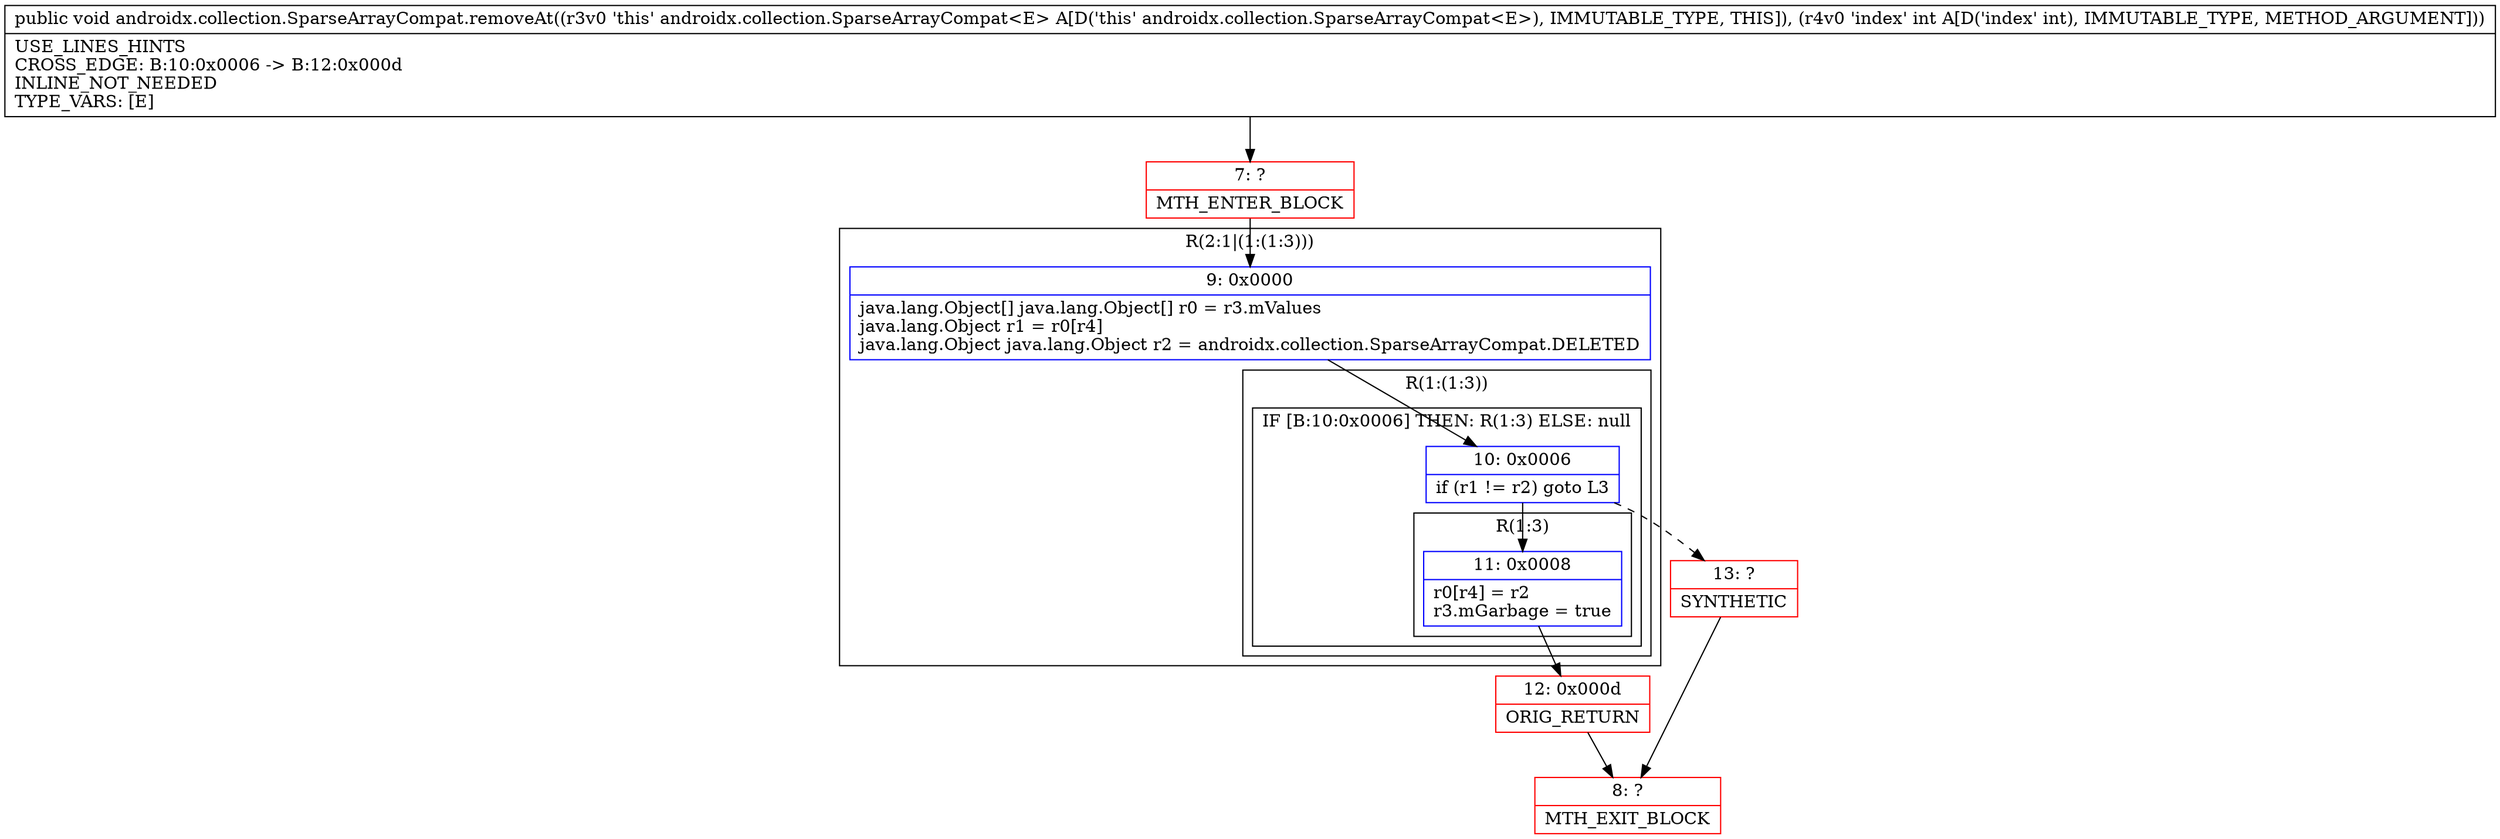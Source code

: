 digraph "CFG forandroidx.collection.SparseArrayCompat.removeAt(I)V" {
subgraph cluster_Region_315923512 {
label = "R(2:1|(1:(1:3)))";
node [shape=record,color=blue];
Node_9 [shape=record,label="{9\:\ 0x0000|java.lang.Object[] java.lang.Object[] r0 = r3.mValues\ljava.lang.Object r1 = r0[r4]\ljava.lang.Object java.lang.Object r2 = androidx.collection.SparseArrayCompat.DELETED\l}"];
subgraph cluster_Region_1769943140 {
label = "R(1:(1:3))";
node [shape=record,color=blue];
subgraph cluster_IfRegion_1440367055 {
label = "IF [B:10:0x0006] THEN: R(1:3) ELSE: null";
node [shape=record,color=blue];
Node_10 [shape=record,label="{10\:\ 0x0006|if (r1 != r2) goto L3\l}"];
subgraph cluster_Region_509053864 {
label = "R(1:3)";
node [shape=record,color=blue];
Node_11 [shape=record,label="{11\:\ 0x0008|r0[r4] = r2\lr3.mGarbage = true\l}"];
}
}
}
}
Node_7 [shape=record,color=red,label="{7\:\ ?|MTH_ENTER_BLOCK\l}"];
Node_12 [shape=record,color=red,label="{12\:\ 0x000d|ORIG_RETURN\l}"];
Node_8 [shape=record,color=red,label="{8\:\ ?|MTH_EXIT_BLOCK\l}"];
Node_13 [shape=record,color=red,label="{13\:\ ?|SYNTHETIC\l}"];
MethodNode[shape=record,label="{public void androidx.collection.SparseArrayCompat.removeAt((r3v0 'this' androidx.collection.SparseArrayCompat\<E\> A[D('this' androidx.collection.SparseArrayCompat\<E\>), IMMUTABLE_TYPE, THIS]), (r4v0 'index' int A[D('index' int), IMMUTABLE_TYPE, METHOD_ARGUMENT]))  | USE_LINES_HINTS\lCROSS_EDGE: B:10:0x0006 \-\> B:12:0x000d\lINLINE_NOT_NEEDED\lTYPE_VARS: [E]\l}"];
MethodNode -> Node_7;Node_9 -> Node_10;
Node_10 -> Node_11;
Node_10 -> Node_13[style=dashed];
Node_11 -> Node_12;
Node_7 -> Node_9;
Node_12 -> Node_8;
Node_13 -> Node_8;
}

